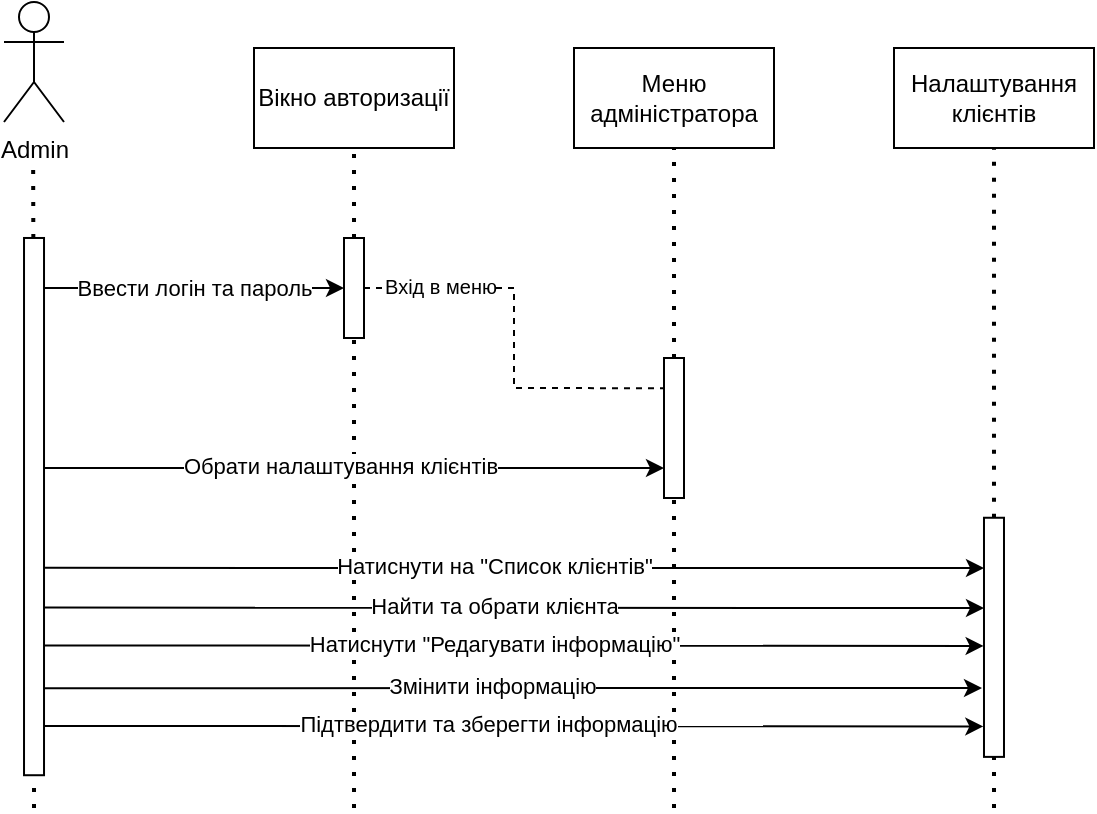 <mxfile version="21.2.1" type="device">
  <diagram name="Страница 1" id="YZwOGAVUQdZW6lNT9RYR">
    <mxGraphModel dx="989" dy="521" grid="0" gridSize="10" guides="1" tooltips="1" connect="1" arrows="1" fold="1" page="1" pageScale="1" pageWidth="827" pageHeight="1169" math="0" shadow="0">
      <root>
        <mxCell id="0" />
        <mxCell id="1" parent="0" />
        <mxCell id="6gyUK5IcHbz3g7E5zrCo-1" value="Admin" style="shape=umlActor;verticalLabelPosition=bottom;verticalAlign=top;html=1;outlineConnect=0;" parent="1" vertex="1">
          <mxGeometry x="185" y="237" width="30" height="60" as="geometry" />
        </mxCell>
        <mxCell id="6gyUK5IcHbz3g7E5zrCo-2" value="" style="endArrow=none;dashed=1;html=1;dashPattern=1 3;strokeWidth=2;rounded=0;" parent="1" source="6gyUK5IcHbz3g7E5zrCo-3" edge="1">
          <mxGeometry width="50" height="50" relative="1" as="geometry">
            <mxPoint x="199.78" y="670" as="sourcePoint" />
            <mxPoint x="199.58" y="320" as="targetPoint" />
          </mxGeometry>
        </mxCell>
        <mxCell id="6gyUK5IcHbz3g7E5zrCo-4" value="" style="endArrow=none;dashed=1;html=1;dashPattern=1 3;strokeWidth=2;rounded=0;entryX=0.5;entryY=1;entryDx=0;entryDy=0;" parent="1" source="6gyUK5IcHbz3g7E5zrCo-5" target="6gyUK5IcHbz3g7E5zrCo-15" edge="1">
          <mxGeometry width="50" height="50" relative="1" as="geometry">
            <mxPoint x="520.2" y="670" as="sourcePoint" />
            <mxPoint x="520" y="320" as="targetPoint" />
          </mxGeometry>
        </mxCell>
        <mxCell id="6gyUK5IcHbz3g7E5zrCo-8" value="" style="endArrow=none;dashed=1;html=1;dashPattern=1 3;strokeWidth=2;rounded=0;" parent="1" target="6gyUK5IcHbz3g7E5zrCo-3" edge="1">
          <mxGeometry width="50" height="50" relative="1" as="geometry">
            <mxPoint x="200" y="640" as="sourcePoint" />
            <mxPoint x="199.58" y="320" as="targetPoint" />
          </mxGeometry>
        </mxCell>
        <mxCell id="6gyUK5IcHbz3g7E5zrCo-3" value="" style="rounded=0;whiteSpace=wrap;html=1;rotation=90;" parent="1" vertex="1">
          <mxGeometry x="65.7" y="484.3" width="268.62" height="10" as="geometry" />
        </mxCell>
        <mxCell id="6gyUK5IcHbz3g7E5zrCo-9" value="" style="endArrow=none;dashed=1;html=1;dashPattern=1 3;strokeWidth=2;rounded=0;" parent="1" target="6gyUK5IcHbz3g7E5zrCo-5" edge="1">
          <mxGeometry width="50" height="50" relative="1" as="geometry">
            <mxPoint x="520" y="640" as="sourcePoint" />
            <mxPoint x="520" y="320" as="targetPoint" />
          </mxGeometry>
        </mxCell>
        <mxCell id="6gyUK5IcHbz3g7E5zrCo-5" value="" style="rounded=0;whiteSpace=wrap;html=1;rotation=90;" parent="1" vertex="1">
          <mxGeometry x="485" y="445" width="70" height="10" as="geometry" />
        </mxCell>
        <mxCell id="6gyUK5IcHbz3g7E5zrCo-10" value="" style="endArrow=none;dashed=1;html=1;dashPattern=1 3;strokeWidth=2;rounded=0;entryX=0.5;entryY=1;entryDx=0;entryDy=0;" parent="1" source="6gyUK5IcHbz3g7E5zrCo-12" target="6gyUK5IcHbz3g7E5zrCo-14" edge="1">
          <mxGeometry width="50" height="50" relative="1" as="geometry">
            <mxPoint x="360.2" y="670" as="sourcePoint" />
            <mxPoint x="360" y="320" as="targetPoint" />
          </mxGeometry>
        </mxCell>
        <mxCell id="6gyUK5IcHbz3g7E5zrCo-11" value="" style="endArrow=none;dashed=1;html=1;dashPattern=1 3;strokeWidth=2;rounded=0;" parent="1" target="6gyUK5IcHbz3g7E5zrCo-12" edge="1">
          <mxGeometry width="50" height="50" relative="1" as="geometry">
            <mxPoint x="360" y="640" as="sourcePoint" />
            <mxPoint x="360" y="320" as="targetPoint" />
          </mxGeometry>
        </mxCell>
        <mxCell id="6gyUK5IcHbz3g7E5zrCo-12" value="" style="rounded=0;whiteSpace=wrap;html=1;rotation=90;" parent="1" vertex="1">
          <mxGeometry x="335" y="375" width="50" height="10" as="geometry" />
        </mxCell>
        <mxCell id="6gyUK5IcHbz3g7E5zrCo-14" value="Вікно авторизації" style="rounded=0;whiteSpace=wrap;html=1;" parent="1" vertex="1">
          <mxGeometry x="310" y="260" width="100" height="50" as="geometry" />
        </mxCell>
        <mxCell id="6gyUK5IcHbz3g7E5zrCo-15" value="Меню адміністратора" style="rounded=0;whiteSpace=wrap;html=1;" parent="1" vertex="1">
          <mxGeometry x="470" y="260" width="100" height="50" as="geometry" />
        </mxCell>
        <mxCell id="6gyUK5IcHbz3g7E5zrCo-16" value="" style="endArrow=none;dashed=1;html=1;dashPattern=1 3;strokeWidth=2;rounded=0;entryX=0.5;entryY=1;entryDx=0;entryDy=0;" parent="1" source="6gyUK5IcHbz3g7E5zrCo-18" target="6gyUK5IcHbz3g7E5zrCo-19" edge="1">
          <mxGeometry width="50" height="50" relative="1" as="geometry">
            <mxPoint x="680.2" y="670" as="sourcePoint" />
            <mxPoint x="680" y="320" as="targetPoint" />
          </mxGeometry>
        </mxCell>
        <mxCell id="6gyUK5IcHbz3g7E5zrCo-17" value="" style="endArrow=none;dashed=1;html=1;dashPattern=1 3;strokeWidth=2;rounded=0;" parent="1" target="6gyUK5IcHbz3g7E5zrCo-18" edge="1">
          <mxGeometry width="50" height="50" relative="1" as="geometry">
            <mxPoint x="680" y="640" as="sourcePoint" />
            <mxPoint x="680" y="320" as="targetPoint" />
          </mxGeometry>
        </mxCell>
        <mxCell id="6gyUK5IcHbz3g7E5zrCo-18" value="" style="rounded=0;whiteSpace=wrap;html=1;rotation=90;" parent="1" vertex="1">
          <mxGeometry x="620.21" y="549.66" width="119.57" height="10" as="geometry" />
        </mxCell>
        <mxCell id="6gyUK5IcHbz3g7E5zrCo-19" value="Налаштування клієнтів" style="rounded=0;whiteSpace=wrap;html=1;" parent="1" vertex="1">
          <mxGeometry x="630" y="260" width="100" height="50" as="geometry" />
        </mxCell>
        <mxCell id="6gyUK5IcHbz3g7E5zrCo-20" value="" style="endArrow=classic;html=1;rounded=0;entryX=0.5;entryY=1;entryDx=0;entryDy=0;exitX=0.093;exitY=-0.022;exitDx=0;exitDy=0;exitPerimeter=0;" parent="1" source="6gyUK5IcHbz3g7E5zrCo-3" target="6gyUK5IcHbz3g7E5zrCo-12" edge="1">
          <mxGeometry width="50" height="50" relative="1" as="geometry">
            <mxPoint x="208" y="380" as="sourcePoint" />
            <mxPoint x="350" y="380" as="targetPoint" />
          </mxGeometry>
        </mxCell>
        <mxCell id="6gyUK5IcHbz3g7E5zrCo-30" value="&lt;font style=&quot;font-size: 11px;&quot;&gt;Ввести логін та пароль&lt;/font&gt;" style="edgeLabel;html=1;align=center;verticalAlign=middle;resizable=0;points=[];" parent="6gyUK5IcHbz3g7E5zrCo-20" vertex="1" connectable="0">
          <mxGeometry x="0.095" relative="1" as="geometry">
            <mxPoint x="-7" as="offset" />
          </mxGeometry>
        </mxCell>
        <mxCell id="6gyUK5IcHbz3g7E5zrCo-31" value="" style="endArrow=classic;html=1;rounded=0;entryX=0.567;entryY=1;entryDx=0;entryDy=0;entryPerimeter=0;exitX=0.428;exitY=-0.01;exitDx=0;exitDy=0;exitPerimeter=0;" parent="1" source="6gyUK5IcHbz3g7E5zrCo-3" edge="1">
          <mxGeometry width="50" height="50" relative="1" as="geometry">
            <mxPoint x="207" y="470" as="sourcePoint" />
            <mxPoint x="515" y="470" as="targetPoint" />
          </mxGeometry>
        </mxCell>
        <mxCell id="6gyUK5IcHbz3g7E5zrCo-34" value="Обрати налаштування клієнтів" style="edgeLabel;html=1;align=center;verticalAlign=middle;resizable=0;points=[];" parent="6gyUK5IcHbz3g7E5zrCo-31" vertex="1" connectable="0">
          <mxGeometry x="-0.045" y="1" relative="1" as="geometry">
            <mxPoint as="offset" />
          </mxGeometry>
        </mxCell>
        <mxCell id="6gyUK5IcHbz3g7E5zrCo-36" value="" style="endArrow=classic;html=1;rounded=0;exitX=0.614;exitY=-0.05;exitDx=0;exitDy=0;exitPerimeter=0;" parent="1" source="6gyUK5IcHbz3g7E5zrCo-3" edge="1">
          <mxGeometry width="50" height="50" relative="1" as="geometry">
            <mxPoint x="207" y="520" as="sourcePoint" />
            <mxPoint x="675" y="520" as="targetPoint" />
          </mxGeometry>
        </mxCell>
        <mxCell id="6gyUK5IcHbz3g7E5zrCo-37" value="Натиснути на &quot;Список клієнтів&quot;" style="edgeLabel;html=1;align=center;verticalAlign=middle;resizable=0;points=[];" parent="6gyUK5IcHbz3g7E5zrCo-36" vertex="1" connectable="0">
          <mxGeometry x="-0.045" y="1" relative="1" as="geometry">
            <mxPoint as="offset" />
          </mxGeometry>
        </mxCell>
        <mxCell id="6gyUK5IcHbz3g7E5zrCo-38" value="" style="endArrow=classic;html=1;rounded=0;exitX=0.688;exitY=-0.028;exitDx=0;exitDy=0;exitPerimeter=0;" parent="1" source="6gyUK5IcHbz3g7E5zrCo-3" edge="1">
          <mxGeometry width="50" height="50" relative="1" as="geometry">
            <mxPoint x="208" y="540" as="sourcePoint" />
            <mxPoint x="675" y="540" as="targetPoint" />
          </mxGeometry>
        </mxCell>
        <mxCell id="6gyUK5IcHbz3g7E5zrCo-39" value="Найти та обрати клієнта" style="edgeLabel;html=1;align=center;verticalAlign=middle;resizable=0;points=[];" parent="6gyUK5IcHbz3g7E5zrCo-38" vertex="1" connectable="0">
          <mxGeometry x="-0.045" y="1" relative="1" as="geometry">
            <mxPoint as="offset" />
          </mxGeometry>
        </mxCell>
        <mxCell id="6gyUK5IcHbz3g7E5zrCo-40" value="" style="endArrow=classic;html=1;rounded=0;entryX=0.896;entryY=1.019;entryDx=0;entryDy=0;entryPerimeter=0;exitX=0.91;exitY=-0.015;exitDx=0;exitDy=0;exitPerimeter=0;" parent="1" edge="1">
          <mxGeometry width="50" height="50" relative="1" as="geometry">
            <mxPoint x="205.15" y="558.75" as="sourcePoint" />
            <mxPoint x="674.81" y="558.96" as="targetPoint" />
          </mxGeometry>
        </mxCell>
        <mxCell id="6gyUK5IcHbz3g7E5zrCo-41" value="Натиснути &quot;Редагувати інформацію&quot;" style="edgeLabel;html=1;align=center;verticalAlign=middle;resizable=0;points=[];" parent="6gyUK5IcHbz3g7E5zrCo-40" vertex="1" connectable="0">
          <mxGeometry x="-0.045" y="1" relative="1" as="geometry">
            <mxPoint as="offset" />
          </mxGeometry>
        </mxCell>
        <mxCell id="6gyUK5IcHbz3g7E5zrCo-42" value="" style="endArrow=classic;html=1;rounded=0;exitX=0.838;exitY=-0.01;exitDx=0;exitDy=0;exitPerimeter=0;" parent="1" source="6gyUK5IcHbz3g7E5zrCo-3" edge="1">
          <mxGeometry width="50" height="50" relative="1" as="geometry">
            <mxPoint x="206" y="580" as="sourcePoint" />
            <mxPoint x="674" y="580" as="targetPoint" />
          </mxGeometry>
        </mxCell>
        <mxCell id="6gyUK5IcHbz3g7E5zrCo-43" value="Змінити інформацію" style="edgeLabel;html=1;align=center;verticalAlign=middle;resizable=0;points=[];" parent="6gyUK5IcHbz3g7E5zrCo-42" vertex="1" connectable="0">
          <mxGeometry x="-0.045" y="1" relative="1" as="geometry">
            <mxPoint as="offset" />
          </mxGeometry>
        </mxCell>
        <mxCell id="6gyUK5IcHbz3g7E5zrCo-44" value="" style="endArrow=classic;html=1;rounded=0;entryX=0.896;entryY=1.019;entryDx=0;entryDy=0;entryPerimeter=0;exitX=0.91;exitY=-0.015;exitDx=0;exitDy=0;exitPerimeter=0;" parent="1" edge="1">
          <mxGeometry width="50" height="50" relative="1" as="geometry">
            <mxPoint x="205.0" y="599" as="sourcePoint" />
            <mxPoint x="674.66" y="599.21" as="targetPoint" />
          </mxGeometry>
        </mxCell>
        <mxCell id="6gyUK5IcHbz3g7E5zrCo-46" value="Підтвердити та зберегти інформацію" style="edgeLabel;html=1;align=center;verticalAlign=middle;resizable=0;points=[];" parent="6gyUK5IcHbz3g7E5zrCo-44" vertex="1" connectable="0">
          <mxGeometry x="-0.102" y="1" relative="1" as="geometry">
            <mxPoint x="11" as="offset" />
          </mxGeometry>
        </mxCell>
        <mxCell id="CfyOFL48lzaRaA1SZawk-1" value="" style="endArrow=none;dashed=1;html=1;rounded=0;exitX=0.5;exitY=0;exitDx=0;exitDy=0;entryX=0.216;entryY=1.011;entryDx=0;entryDy=0;entryPerimeter=0;" edge="1" parent="1" source="6gyUK5IcHbz3g7E5zrCo-12" target="6gyUK5IcHbz3g7E5zrCo-5">
          <mxGeometry width="50" height="50" relative="1" as="geometry">
            <mxPoint x="420" y="470" as="sourcePoint" />
            <mxPoint x="470" y="420" as="targetPoint" />
            <Array as="points">
              <mxPoint x="440" y="380" />
              <mxPoint x="440" y="430" />
            </Array>
          </mxGeometry>
        </mxCell>
        <mxCell id="CfyOFL48lzaRaA1SZawk-2" value="&lt;font style=&quot;font-size: 10px;&quot;&gt;Вхід в меню&lt;/font&gt;" style="edgeLabel;html=1;align=center;verticalAlign=middle;resizable=0;points=[];" vertex="1" connectable="0" parent="CfyOFL48lzaRaA1SZawk-1">
          <mxGeometry x="-0.766" y="-1" relative="1" as="geometry">
            <mxPoint x="14" y="-2" as="offset" />
          </mxGeometry>
        </mxCell>
      </root>
    </mxGraphModel>
  </diagram>
</mxfile>
